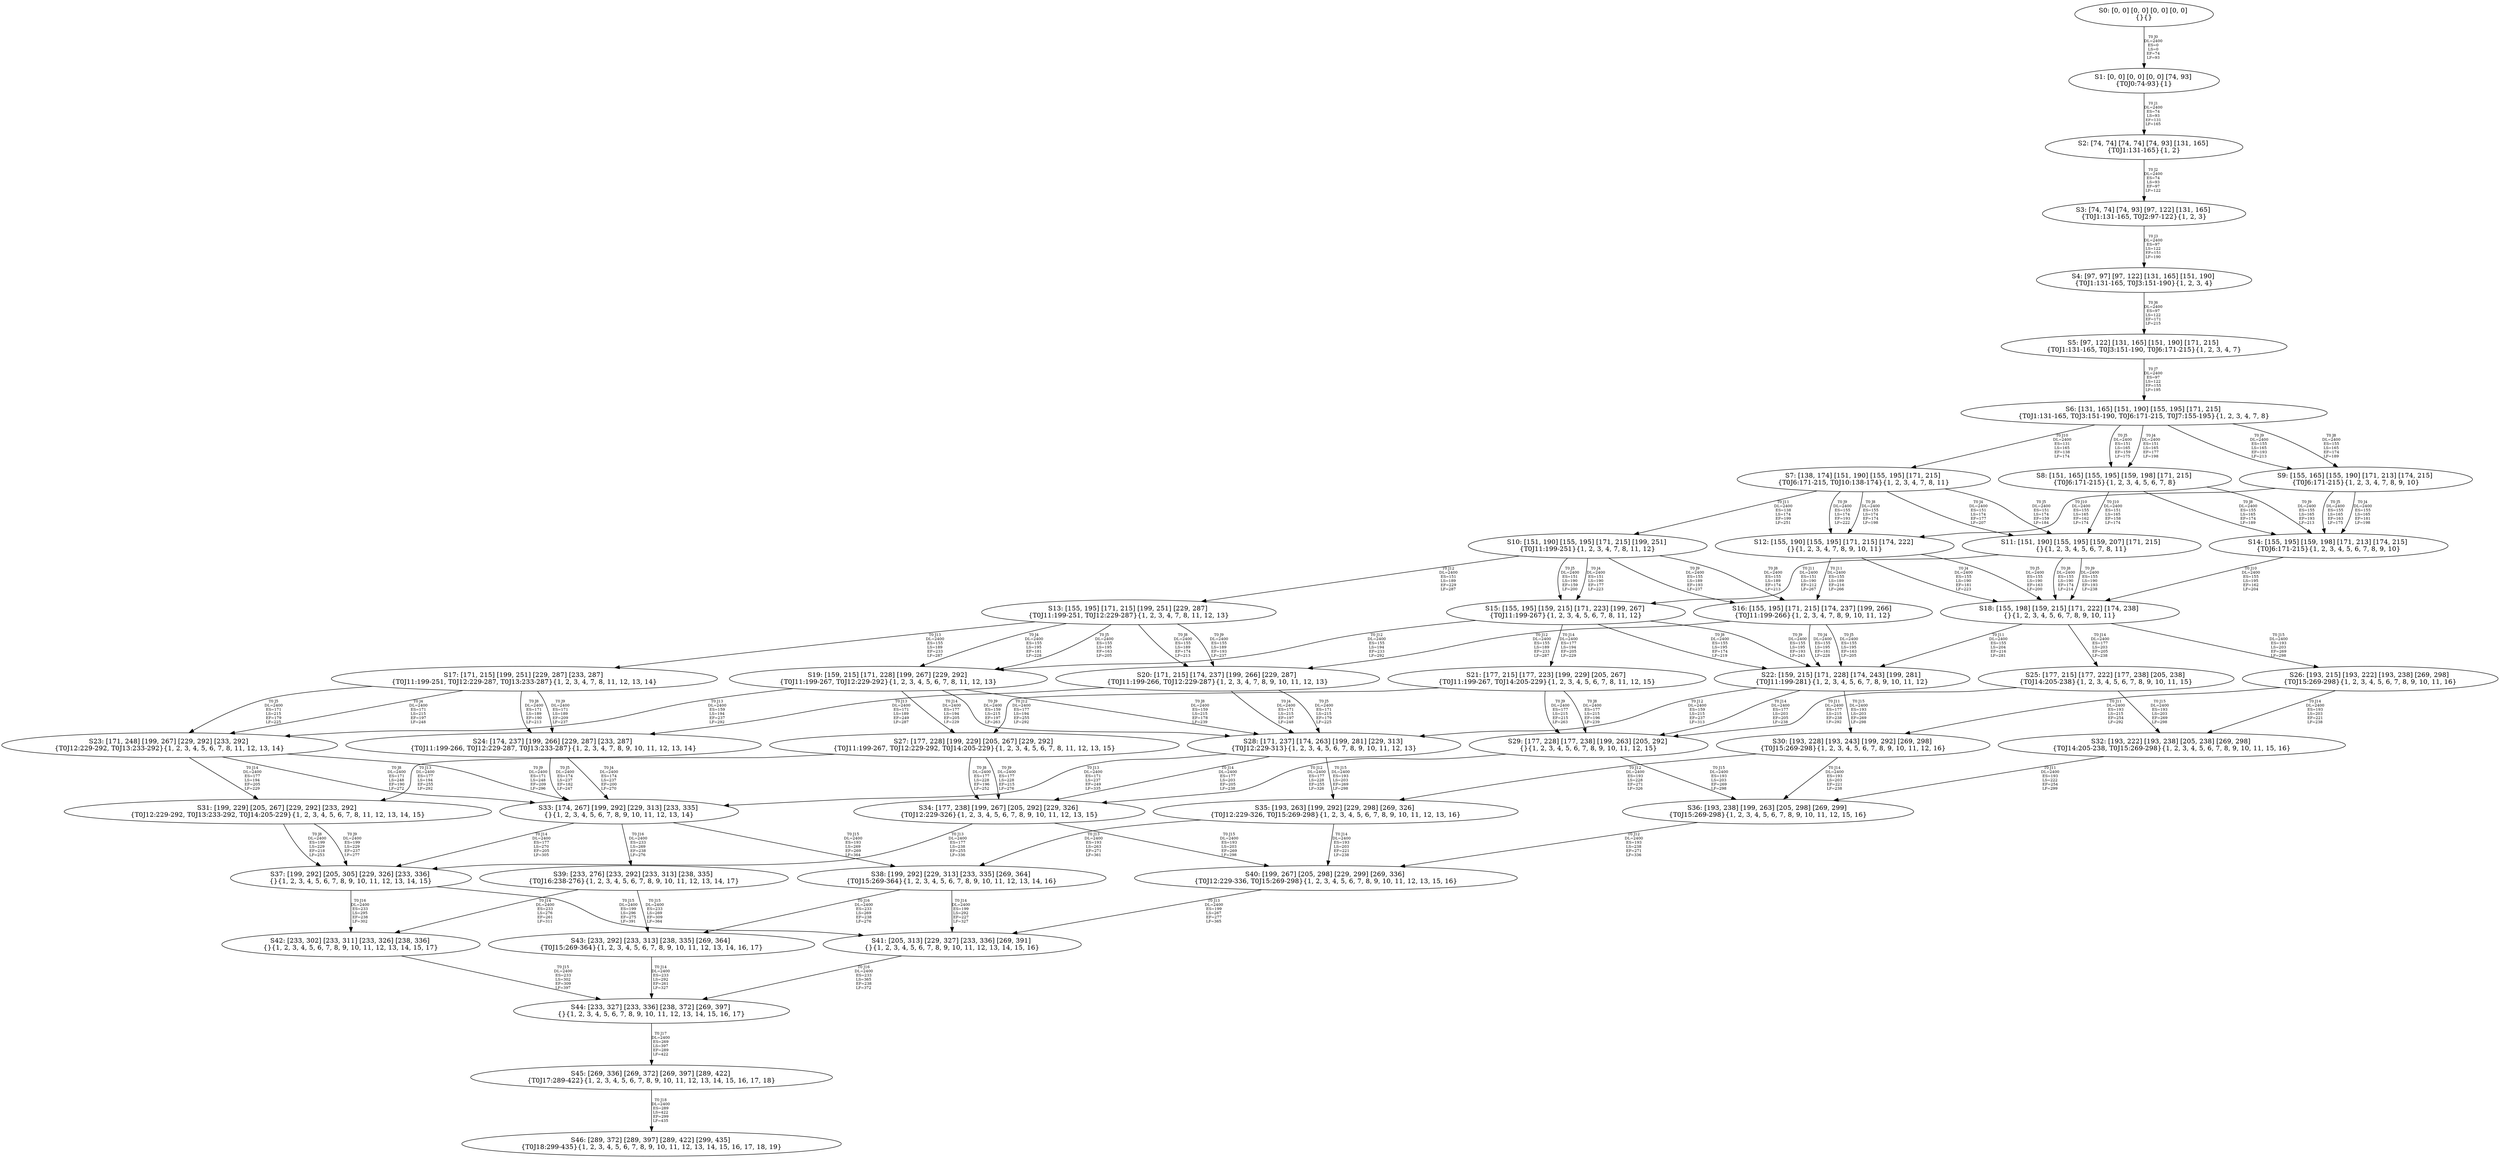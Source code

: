 digraph {
	S0[label="S0: [0, 0] [0, 0] [0, 0] [0, 0] \n{}{}"];
	S1[label="S1: [0, 0] [0, 0] [0, 0] [74, 93] \n{T0J0:74-93}{1}"];
	S2[label="S2: [74, 74] [74, 74] [74, 93] [131, 165] \n{T0J1:131-165}{1, 2}"];
	S3[label="S3: [74, 74] [74, 93] [97, 122] [131, 165] \n{T0J1:131-165, T0J2:97-122}{1, 2, 3}"];
	S4[label="S4: [97, 97] [97, 122] [131, 165] [151, 190] \n{T0J1:131-165, T0J3:151-190}{1, 2, 3, 4}"];
	S5[label="S5: [97, 122] [131, 165] [151, 190] [171, 215] \n{T0J1:131-165, T0J3:151-190, T0J6:171-215}{1, 2, 3, 4, 7}"];
	S6[label="S6: [131, 165] [151, 190] [155, 195] [171, 215] \n{T0J1:131-165, T0J3:151-190, T0J6:171-215, T0J7:155-195}{1, 2, 3, 4, 7, 8}"];
	S7[label="S7: [138, 174] [151, 190] [155, 195] [171, 215] \n{T0J6:171-215, T0J10:138-174}{1, 2, 3, 4, 7, 8, 11}"];
	S8[label="S8: [151, 165] [155, 195] [159, 198] [171, 215] \n{T0J6:171-215}{1, 2, 3, 4, 5, 6, 7, 8}"];
	S9[label="S9: [155, 165] [155, 190] [171, 213] [174, 215] \n{T0J6:171-215}{1, 2, 3, 4, 7, 8, 9, 10}"];
	S10[label="S10: [151, 190] [155, 195] [171, 215] [199, 251] \n{T0J11:199-251}{1, 2, 3, 4, 7, 8, 11, 12}"];
	S11[label="S11: [151, 190] [155, 195] [159, 207] [171, 215] \n{}{1, 2, 3, 4, 5, 6, 7, 8, 11}"];
	S12[label="S12: [155, 190] [155, 195] [171, 215] [174, 222] \n{}{1, 2, 3, 4, 7, 8, 9, 10, 11}"];
	S13[label="S13: [155, 195] [171, 215] [199, 251] [229, 287] \n{T0J11:199-251, T0J12:229-287}{1, 2, 3, 4, 7, 8, 11, 12, 13}"];
	S14[label="S14: [155, 195] [159, 198] [171, 213] [174, 215] \n{T0J6:171-215}{1, 2, 3, 4, 5, 6, 7, 8, 9, 10}"];
	S15[label="S15: [155, 195] [159, 215] [171, 223] [199, 267] \n{T0J11:199-267}{1, 2, 3, 4, 5, 6, 7, 8, 11, 12}"];
	S16[label="S16: [155, 195] [171, 215] [174, 237] [199, 266] \n{T0J11:199-266}{1, 2, 3, 4, 7, 8, 9, 10, 11, 12}"];
	S17[label="S17: [171, 215] [199, 251] [229, 287] [233, 287] \n{T0J11:199-251, T0J12:229-287, T0J13:233-287}{1, 2, 3, 4, 7, 8, 11, 12, 13, 14}"];
	S18[label="S18: [155, 198] [159, 215] [171, 222] [174, 238] \n{}{1, 2, 3, 4, 5, 6, 7, 8, 9, 10, 11}"];
	S19[label="S19: [159, 215] [171, 228] [199, 267] [229, 292] \n{T0J11:199-267, T0J12:229-292}{1, 2, 3, 4, 5, 6, 7, 8, 11, 12, 13}"];
	S20[label="S20: [171, 215] [174, 237] [199, 266] [229, 287] \n{T0J11:199-266, T0J12:229-287}{1, 2, 3, 4, 7, 8, 9, 10, 11, 12, 13}"];
	S21[label="S21: [177, 215] [177, 223] [199, 229] [205, 267] \n{T0J11:199-267, T0J14:205-229}{1, 2, 3, 4, 5, 6, 7, 8, 11, 12, 15}"];
	S22[label="S22: [159, 215] [171, 228] [174, 243] [199, 281] \n{T0J11:199-281}{1, 2, 3, 4, 5, 6, 7, 8, 9, 10, 11, 12}"];
	S23[label="S23: [171, 248] [199, 267] [229, 292] [233, 292] \n{T0J12:229-292, T0J13:233-292}{1, 2, 3, 4, 5, 6, 7, 8, 11, 12, 13, 14}"];
	S24[label="S24: [174, 237] [199, 266] [229, 287] [233, 287] \n{T0J11:199-266, T0J12:229-287, T0J13:233-287}{1, 2, 3, 4, 7, 8, 9, 10, 11, 12, 13, 14}"];
	S25[label="S25: [177, 215] [177, 222] [177, 238] [205, 238] \n{T0J14:205-238}{1, 2, 3, 4, 5, 6, 7, 8, 9, 10, 11, 15}"];
	S26[label="S26: [193, 215] [193, 222] [193, 238] [269, 298] \n{T0J15:269-298}{1, 2, 3, 4, 5, 6, 7, 8, 9, 10, 11, 16}"];
	S27[label="S27: [177, 228] [199, 229] [205, 267] [229, 292] \n{T0J11:199-267, T0J12:229-292, T0J14:205-229}{1, 2, 3, 4, 5, 6, 7, 8, 11, 12, 13, 15}"];
	S28[label="S28: [171, 237] [174, 263] [199, 281] [229, 313] \n{T0J12:229-313}{1, 2, 3, 4, 5, 6, 7, 8, 9, 10, 11, 12, 13}"];
	S29[label="S29: [177, 228] [177, 238] [199, 263] [205, 292] \n{}{1, 2, 3, 4, 5, 6, 7, 8, 9, 10, 11, 12, 15}"];
	S30[label="S30: [193, 228] [193, 243] [199, 292] [269, 298] \n{T0J15:269-298}{1, 2, 3, 4, 5, 6, 7, 8, 9, 10, 11, 12, 16}"];
	S31[label="S31: [199, 229] [205, 267] [229, 292] [233, 292] \n{T0J12:229-292, T0J13:233-292, T0J14:205-229}{1, 2, 3, 4, 5, 6, 7, 8, 11, 12, 13, 14, 15}"];
	S32[label="S32: [193, 222] [193, 238] [205, 238] [269, 298] \n{T0J14:205-238, T0J15:269-298}{1, 2, 3, 4, 5, 6, 7, 8, 9, 10, 11, 15, 16}"];
	S33[label="S33: [174, 267] [199, 292] [229, 313] [233, 335] \n{}{1, 2, 3, 4, 5, 6, 7, 8, 9, 10, 11, 12, 13, 14}"];
	S34[label="S34: [177, 238] [199, 267] [205, 292] [229, 326] \n{T0J12:229-326}{1, 2, 3, 4, 5, 6, 7, 8, 9, 10, 11, 12, 13, 15}"];
	S35[label="S35: [193, 263] [199, 292] [229, 298] [269, 326] \n{T0J12:229-326, T0J15:269-298}{1, 2, 3, 4, 5, 6, 7, 8, 9, 10, 11, 12, 13, 16}"];
	S36[label="S36: [193, 238] [199, 263] [205, 298] [269, 299] \n{T0J15:269-298}{1, 2, 3, 4, 5, 6, 7, 8, 9, 10, 11, 12, 15, 16}"];
	S37[label="S37: [199, 292] [205, 305] [229, 326] [233, 336] \n{}{1, 2, 3, 4, 5, 6, 7, 8, 9, 10, 11, 12, 13, 14, 15}"];
	S38[label="S38: [199, 292] [229, 313] [233, 335] [269, 364] \n{T0J15:269-364}{1, 2, 3, 4, 5, 6, 7, 8, 9, 10, 11, 12, 13, 14, 16}"];
	S39[label="S39: [233, 276] [233, 292] [233, 313] [238, 335] \n{T0J16:238-276}{1, 2, 3, 4, 5, 6, 7, 8, 9, 10, 11, 12, 13, 14, 17}"];
	S40[label="S40: [199, 267] [205, 298] [229, 299] [269, 336] \n{T0J12:229-336, T0J15:269-298}{1, 2, 3, 4, 5, 6, 7, 8, 9, 10, 11, 12, 13, 15, 16}"];
	S41[label="S41: [205, 313] [229, 327] [233, 336] [269, 391] \n{}{1, 2, 3, 4, 5, 6, 7, 8, 9, 10, 11, 12, 13, 14, 15, 16}"];
	S42[label="S42: [233, 302] [233, 311] [233, 326] [238, 336] \n{}{1, 2, 3, 4, 5, 6, 7, 8, 9, 10, 11, 12, 13, 14, 15, 17}"];
	S43[label="S43: [233, 292] [233, 313] [238, 335] [269, 364] \n{T0J15:269-364}{1, 2, 3, 4, 5, 6, 7, 8, 9, 10, 11, 12, 13, 14, 16, 17}"];
	S44[label="S44: [233, 327] [233, 336] [238, 372] [269, 397] \n{}{1, 2, 3, 4, 5, 6, 7, 8, 9, 10, 11, 12, 13, 14, 15, 16, 17}"];
	S45[label="S45: [269, 336] [269, 372] [269, 397] [289, 422] \n{T0J17:289-422}{1, 2, 3, 4, 5, 6, 7, 8, 9, 10, 11, 12, 13, 14, 15, 16, 17, 18}"];
	S46[label="S46: [289, 372] [289, 397] [289, 422] [299, 435] \n{T0J18:299-435}{1, 2, 3, 4, 5, 6, 7, 8, 9, 10, 11, 12, 13, 14, 15, 16, 17, 18, 19}"];
	S0 -> S1[label="T0 J0\nDL=2400\nES=0\nLS=0\nEF=74\nLF=93",fontsize=8];
	S1 -> S2[label="T0 J1\nDL=2400\nES=74\nLS=93\nEF=131\nLF=165",fontsize=8];
	S2 -> S3[label="T0 J2\nDL=2400\nES=74\nLS=93\nEF=97\nLF=122",fontsize=8];
	S3 -> S4[label="T0 J3\nDL=2400\nES=97\nLS=122\nEF=151\nLF=190",fontsize=8];
	S4 -> S5[label="T0 J6\nDL=2400\nES=97\nLS=122\nEF=171\nLF=215",fontsize=8];
	S5 -> S6[label="T0 J7\nDL=2400\nES=97\nLS=122\nEF=155\nLF=195",fontsize=8];
	S6 -> S8[label="T0 J4\nDL=2400\nES=151\nLS=165\nEF=177\nLF=198",fontsize=8];
	S6 -> S8[label="T0 J5\nDL=2400\nES=151\nLS=165\nEF=159\nLF=175",fontsize=8];
	S6 -> S9[label="T0 J8\nDL=2400\nES=155\nLS=165\nEF=174\nLF=189",fontsize=8];
	S6 -> S9[label="T0 J9\nDL=2400\nES=155\nLS=165\nEF=193\nLF=213",fontsize=8];
	S6 -> S7[label="T0 J10\nDL=2400\nES=131\nLS=165\nEF=138\nLF=174",fontsize=8];
	S7 -> S11[label="T0 J4\nDL=2400\nES=151\nLS=174\nEF=177\nLF=207",fontsize=8];
	S7 -> S11[label="T0 J5\nDL=2400\nES=151\nLS=174\nEF=159\nLF=184",fontsize=8];
	S7 -> S12[label="T0 J8\nDL=2400\nES=155\nLS=174\nEF=174\nLF=198",fontsize=8];
	S7 -> S12[label="T0 J9\nDL=2400\nES=155\nLS=174\nEF=193\nLF=222",fontsize=8];
	S7 -> S10[label="T0 J11\nDL=2400\nES=138\nLS=174\nEF=199\nLF=251",fontsize=8];
	S8 -> S14[label="T0 J8\nDL=2400\nES=155\nLS=165\nEF=174\nLF=189",fontsize=8];
	S8 -> S14[label="T0 J9\nDL=2400\nES=155\nLS=165\nEF=193\nLF=213",fontsize=8];
	S8 -> S11[label="T0 J10\nDL=2400\nES=151\nLS=165\nEF=158\nLF=174",fontsize=8];
	S9 -> S14[label="T0 J4\nDL=2400\nES=155\nLS=165\nEF=181\nLF=198",fontsize=8];
	S9 -> S14[label="T0 J5\nDL=2400\nES=155\nLS=165\nEF=163\nLF=175",fontsize=8];
	S9 -> S12[label="T0 J10\nDL=2400\nES=155\nLS=165\nEF=162\nLF=174",fontsize=8];
	S10 -> S15[label="T0 J4\nDL=2400\nES=151\nLS=190\nEF=177\nLF=223",fontsize=8];
	S10 -> S15[label="T0 J5\nDL=2400\nES=151\nLS=190\nEF=159\nLF=200",fontsize=8];
	S10 -> S16[label="T0 J8\nDL=2400\nES=155\nLS=189\nEF=174\nLF=213",fontsize=8];
	S10 -> S16[label="T0 J9\nDL=2400\nES=155\nLS=189\nEF=193\nLF=237",fontsize=8];
	S10 -> S13[label="T0 J12\nDL=2400\nES=151\nLS=189\nEF=229\nLF=287",fontsize=8];
	S11 -> S18[label="T0 J8\nDL=2400\nES=155\nLS=190\nEF=174\nLF=214",fontsize=8];
	S11 -> S18[label="T0 J9\nDL=2400\nES=155\nLS=190\nEF=193\nLF=238",fontsize=8];
	S11 -> S15[label="T0 J11\nDL=2400\nES=151\nLS=190\nEF=212\nLF=267",fontsize=8];
	S12 -> S18[label="T0 J4\nDL=2400\nES=155\nLS=190\nEF=181\nLF=223",fontsize=8];
	S12 -> S18[label="T0 J5\nDL=2400\nES=155\nLS=190\nEF=163\nLF=200",fontsize=8];
	S12 -> S16[label="T0 J11\nDL=2400\nES=155\nLS=189\nEF=216\nLF=266",fontsize=8];
	S13 -> S19[label="T0 J4\nDL=2400\nES=155\nLS=195\nEF=181\nLF=228",fontsize=8];
	S13 -> S19[label="T0 J5\nDL=2400\nES=155\nLS=195\nEF=163\nLF=205",fontsize=8];
	S13 -> S20[label="T0 J8\nDL=2400\nES=155\nLS=189\nEF=174\nLF=213",fontsize=8];
	S13 -> S20[label="T0 J9\nDL=2400\nES=155\nLS=189\nEF=193\nLF=237",fontsize=8];
	S13 -> S17[label="T0 J13\nDL=2400\nES=155\nLS=189\nEF=233\nLF=287",fontsize=8];
	S14 -> S18[label="T0 J10\nDL=2400\nES=155\nLS=195\nEF=162\nLF=204",fontsize=8];
	S15 -> S22[label="T0 J8\nDL=2400\nES=155\nLS=195\nEF=174\nLF=219",fontsize=8];
	S15 -> S22[label="T0 J9\nDL=2400\nES=155\nLS=195\nEF=193\nLF=243",fontsize=8];
	S15 -> S19[label="T0 J12\nDL=2400\nES=155\nLS=194\nEF=233\nLF=292",fontsize=8];
	S15 -> S21[label="T0 J14\nDL=2400\nES=177\nLS=194\nEF=205\nLF=229",fontsize=8];
	S16 -> S22[label="T0 J4\nDL=2400\nES=155\nLS=195\nEF=181\nLF=228",fontsize=8];
	S16 -> S22[label="T0 J5\nDL=2400\nES=155\nLS=195\nEF=163\nLF=205",fontsize=8];
	S16 -> S20[label="T0 J12\nDL=2400\nES=155\nLS=189\nEF=233\nLF=287",fontsize=8];
	S17 -> S23[label="T0 J4\nDL=2400\nES=171\nLS=215\nEF=197\nLF=248",fontsize=8];
	S17 -> S23[label="T0 J5\nDL=2400\nES=171\nLS=215\nEF=179\nLF=225",fontsize=8];
	S17 -> S24[label="T0 J8\nDL=2400\nES=171\nLS=189\nEF=190\nLF=213",fontsize=8];
	S17 -> S24[label="T0 J9\nDL=2400\nES=171\nLS=189\nEF=209\nLF=237",fontsize=8];
	S18 -> S22[label="T0 J11\nDL=2400\nES=155\nLS=204\nEF=216\nLF=281",fontsize=8];
	S18 -> S25[label="T0 J14\nDL=2400\nES=177\nLS=203\nEF=205\nLF=238",fontsize=8];
	S18 -> S26[label="T0 J15\nDL=2400\nES=193\nLS=203\nEF=269\nLF=298",fontsize=8];
	S19 -> S28[label="T0 J8\nDL=2400\nES=159\nLS=215\nEF=178\nLF=239",fontsize=8];
	S19 -> S28[label="T0 J9\nDL=2400\nES=159\nLS=215\nEF=197\nLF=263",fontsize=8];
	S19 -> S23[label="T0 J13\nDL=2400\nES=159\nLS=194\nEF=237\nLF=292",fontsize=8];
	S19 -> S27[label="T0 J14\nDL=2400\nES=177\nLS=194\nEF=205\nLF=229",fontsize=8];
	S20 -> S28[label="T0 J4\nDL=2400\nES=171\nLS=215\nEF=197\nLF=248",fontsize=8];
	S20 -> S28[label="T0 J5\nDL=2400\nES=171\nLS=215\nEF=179\nLF=225",fontsize=8];
	S20 -> S24[label="T0 J13\nDL=2400\nES=171\nLS=189\nEF=249\nLF=287",fontsize=8];
	S21 -> S29[label="T0 J8\nDL=2400\nES=177\nLS=215\nEF=196\nLF=239",fontsize=8];
	S21 -> S29[label="T0 J9\nDL=2400\nES=177\nLS=215\nEF=215\nLF=263",fontsize=8];
	S21 -> S27[label="T0 J12\nDL=2400\nES=177\nLS=194\nEF=255\nLF=292",fontsize=8];
	S22 -> S28[label="T0 J12\nDL=2400\nES=159\nLS=215\nEF=237\nLF=313",fontsize=8];
	S22 -> S29[label="T0 J14\nDL=2400\nES=177\nLS=203\nEF=205\nLF=238",fontsize=8];
	S22 -> S30[label="T0 J15\nDL=2400\nES=193\nLS=203\nEF=269\nLF=298",fontsize=8];
	S23 -> S33[label="T0 J8\nDL=2400\nES=171\nLS=248\nEF=190\nLF=272",fontsize=8];
	S23 -> S33[label="T0 J9\nDL=2400\nES=171\nLS=248\nEF=209\nLF=296",fontsize=8];
	S23 -> S31[label="T0 J14\nDL=2400\nES=177\nLS=194\nEF=205\nLF=229",fontsize=8];
	S24 -> S33[label="T0 J4\nDL=2400\nES=174\nLS=237\nEF=200\nLF=270",fontsize=8];
	S24 -> S33[label="T0 J5\nDL=2400\nES=174\nLS=237\nEF=182\nLF=247",fontsize=8];
	S25 -> S29[label="T0 J11\nDL=2400\nES=177\nLS=215\nEF=238\nLF=292",fontsize=8];
	S25 -> S32[label="T0 J15\nDL=2400\nES=193\nLS=203\nEF=269\nLF=298",fontsize=8];
	S26 -> S30[label="T0 J11\nDL=2400\nES=193\nLS=215\nEF=254\nLF=292",fontsize=8];
	S26 -> S32[label="T0 J14\nDL=2400\nES=193\nLS=203\nEF=221\nLF=238",fontsize=8];
	S27 -> S34[label="T0 J8\nDL=2400\nES=177\nLS=228\nEF=196\nLF=252",fontsize=8];
	S27 -> S34[label="T0 J9\nDL=2400\nES=177\nLS=228\nEF=215\nLF=276",fontsize=8];
	S27 -> S31[label="T0 J13\nDL=2400\nES=177\nLS=194\nEF=255\nLF=292",fontsize=8];
	S28 -> S33[label="T0 J13\nDL=2400\nES=171\nLS=237\nEF=249\nLF=335",fontsize=8];
	S28 -> S34[label="T0 J14\nDL=2400\nES=177\nLS=203\nEF=205\nLF=238",fontsize=8];
	S28 -> S35[label="T0 J15\nDL=2400\nES=193\nLS=203\nEF=269\nLF=298",fontsize=8];
	S29 -> S34[label="T0 J12\nDL=2400\nES=177\nLS=228\nEF=255\nLF=326",fontsize=8];
	S29 -> S36[label="T0 J15\nDL=2400\nES=193\nLS=203\nEF=269\nLF=298",fontsize=8];
	S30 -> S35[label="T0 J12\nDL=2400\nES=193\nLS=228\nEF=271\nLF=326",fontsize=8];
	S30 -> S36[label="T0 J14\nDL=2400\nES=193\nLS=203\nEF=221\nLF=238",fontsize=8];
	S31 -> S37[label="T0 J8\nDL=2400\nES=199\nLS=229\nEF=218\nLF=253",fontsize=8];
	S31 -> S37[label="T0 J9\nDL=2400\nES=199\nLS=229\nEF=237\nLF=277",fontsize=8];
	S32 -> S36[label="T0 J11\nDL=2400\nES=193\nLS=222\nEF=254\nLF=299",fontsize=8];
	S33 -> S37[label="T0 J14\nDL=2400\nES=177\nLS=270\nEF=205\nLF=305",fontsize=8];
	S33 -> S38[label="T0 J15\nDL=2400\nES=193\nLS=269\nEF=269\nLF=364",fontsize=8];
	S33 -> S39[label="T0 J16\nDL=2400\nES=233\nLS=269\nEF=238\nLF=276",fontsize=8];
	S34 -> S37[label="T0 J13\nDL=2400\nES=177\nLS=238\nEF=255\nLF=336",fontsize=8];
	S34 -> S40[label="T0 J15\nDL=2400\nES=193\nLS=203\nEF=269\nLF=298",fontsize=8];
	S35 -> S38[label="T0 J13\nDL=2400\nES=193\nLS=263\nEF=271\nLF=361",fontsize=8];
	S35 -> S40[label="T0 J14\nDL=2400\nES=193\nLS=203\nEF=221\nLF=238",fontsize=8];
	S36 -> S40[label="T0 J12\nDL=2400\nES=193\nLS=238\nEF=271\nLF=336",fontsize=8];
	S37 -> S41[label="T0 J15\nDL=2400\nES=199\nLS=296\nEF=275\nLF=391",fontsize=8];
	S37 -> S42[label="T0 J16\nDL=2400\nES=233\nLS=295\nEF=238\nLF=302",fontsize=8];
	S38 -> S41[label="T0 J14\nDL=2400\nES=199\nLS=292\nEF=227\nLF=327",fontsize=8];
	S38 -> S43[label="T0 J16\nDL=2400\nES=233\nLS=269\nEF=238\nLF=276",fontsize=8];
	S39 -> S42[label="T0 J14\nDL=2400\nES=233\nLS=276\nEF=261\nLF=311",fontsize=8];
	S39 -> S43[label="T0 J15\nDL=2400\nES=233\nLS=269\nEF=309\nLF=364",fontsize=8];
	S40 -> S41[label="T0 J13\nDL=2400\nES=199\nLS=267\nEF=277\nLF=365",fontsize=8];
	S41 -> S44[label="T0 J16\nDL=2400\nES=233\nLS=365\nEF=238\nLF=372",fontsize=8];
	S42 -> S44[label="T0 J15\nDL=2400\nES=233\nLS=302\nEF=309\nLF=397",fontsize=8];
	S43 -> S44[label="T0 J14\nDL=2400\nES=233\nLS=292\nEF=261\nLF=327",fontsize=8];
	S44 -> S45[label="T0 J17\nDL=2400\nES=269\nLS=397\nEF=289\nLF=422",fontsize=8];
	S45 -> S46[label="T0 J18\nDL=2400\nES=289\nLS=422\nEF=299\nLF=435",fontsize=8];
}
